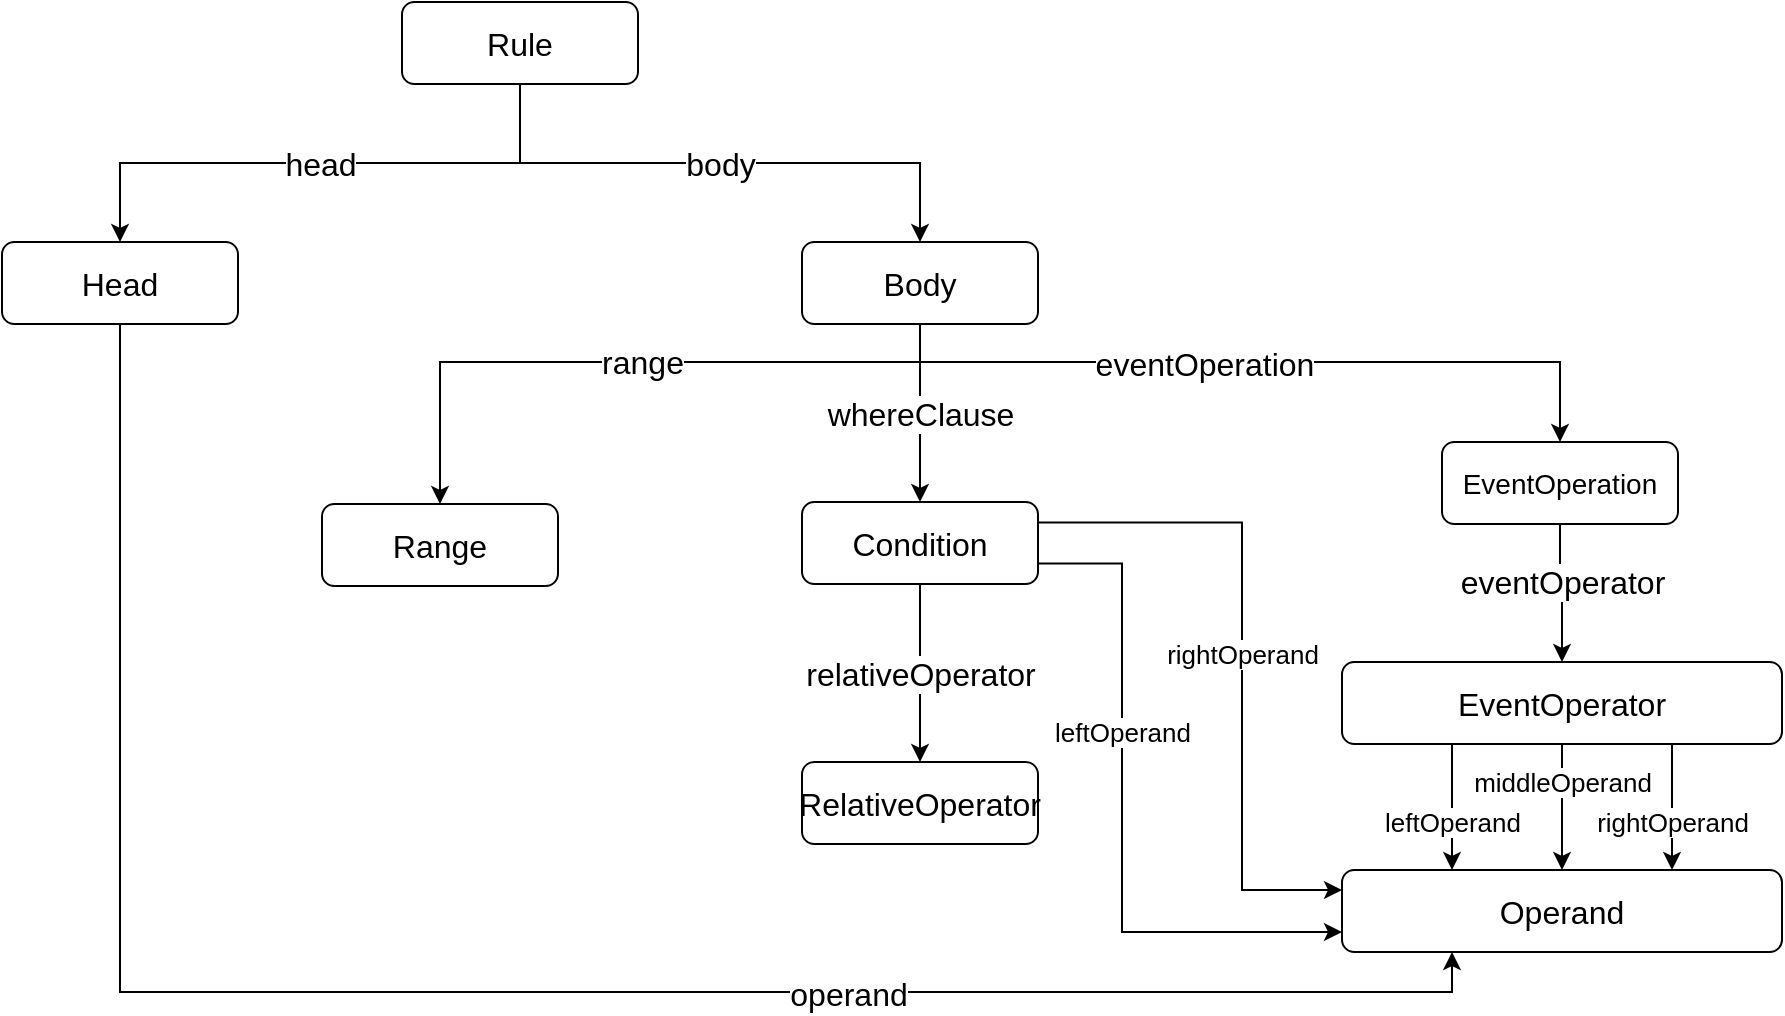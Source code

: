 <mxfile version="14.6.12" type="github">
  <diagram id="hXH0b08AQQ2d4b1TRlAv" name="Page-1">
    <mxGraphModel dx="1313" dy="672" grid="1" gridSize="10" guides="1" tooltips="1" connect="1" arrows="1" fold="1" page="1" pageScale="1" pageWidth="850" pageHeight="1100" math="0" shadow="0">
      <root>
        <mxCell id="0" />
        <mxCell id="1" parent="0" />
        <mxCell id="DkS0qUybiG9C6d9SKH95-21" value="&lt;div&gt;head&lt;/div&gt;" style="edgeStyle=orthogonalEdgeStyle;rounded=0;orthogonalLoop=1;jettySize=auto;html=1;exitX=0.5;exitY=1;exitDx=0;exitDy=0;entryX=0.5;entryY=0;entryDx=0;entryDy=0;fontSize=16;" edge="1" parent="1" source="Xk2s04xOXf3aWBStU-uE-1" target="DkS0qUybiG9C6d9SKH95-1">
          <mxGeometry relative="1" as="geometry" />
        </mxCell>
        <mxCell id="DkS0qUybiG9C6d9SKH95-59" value="body" style="edgeStyle=orthogonalEdgeStyle;rounded=0;orthogonalLoop=1;jettySize=auto;html=1;exitX=0.5;exitY=1;exitDx=0;exitDy=0;entryX=0.5;entryY=0;entryDx=0;entryDy=0;fontSize=16;" edge="1" parent="1" source="Xk2s04xOXf3aWBStU-uE-1" target="DkS0qUybiG9C6d9SKH95-2">
          <mxGeometry relative="1" as="geometry" />
        </mxCell>
        <mxCell id="Xk2s04xOXf3aWBStU-uE-1" value="Rule" style="rounded=1;whiteSpace=wrap;html=1;fontSize=16;" parent="1" vertex="1">
          <mxGeometry x="500" y="60" width="118" height="41" as="geometry" />
        </mxCell>
        <mxCell id="DkS0qUybiG9C6d9SKH95-56" style="edgeStyle=orthogonalEdgeStyle;rounded=0;orthogonalLoop=1;jettySize=auto;html=1;exitX=0.5;exitY=1;exitDx=0;exitDy=0;entryX=0.25;entryY=1;entryDx=0;entryDy=0;fontSize=16;" edge="1" parent="1" source="DkS0qUybiG9C6d9SKH95-1" target="DkS0qUybiG9C6d9SKH95-33">
          <mxGeometry relative="1" as="geometry" />
        </mxCell>
        <mxCell id="DkS0qUybiG9C6d9SKH95-58" value="operand" style="edgeLabel;html=1;align=center;verticalAlign=middle;resizable=0;points=[];fontSize=16;" vertex="1" connectable="0" parent="DkS0qUybiG9C6d9SKH95-56">
          <mxGeometry x="0.369" y="-1" relative="1" as="geometry">
            <mxPoint as="offset" />
          </mxGeometry>
        </mxCell>
        <mxCell id="DkS0qUybiG9C6d9SKH95-1" value="Head" style="rounded=1;whiteSpace=wrap;html=1;fontSize=16;" vertex="1" parent="1">
          <mxGeometry x="300" y="180" width="118" height="41" as="geometry" />
        </mxCell>
        <mxCell id="DkS0qUybiG9C6d9SKH95-25" style="edgeStyle=orthogonalEdgeStyle;rounded=0;orthogonalLoop=1;jettySize=auto;html=1;exitX=0.5;exitY=1;exitDx=0;exitDy=0;fontSize=16;" edge="1" parent="1" source="DkS0qUybiG9C6d9SKH95-2" target="DkS0qUybiG9C6d9SKH95-4">
          <mxGeometry relative="1" as="geometry">
            <Array as="points">
              <mxPoint x="759" y="240" />
              <mxPoint x="1079" y="240" />
            </Array>
          </mxGeometry>
        </mxCell>
        <mxCell id="DkS0qUybiG9C6d9SKH95-26" value="eventOperation" style="edgeLabel;html=1;align=center;verticalAlign=middle;resizable=0;points=[];fontSize=16;" vertex="1" connectable="0" parent="DkS0qUybiG9C6d9SKH95-25">
          <mxGeometry x="-0.579" y="-1" relative="1" as="geometry">
            <mxPoint x="81" as="offset" />
          </mxGeometry>
        </mxCell>
        <mxCell id="DkS0qUybiG9C6d9SKH95-39" value="whereClause" style="edgeStyle=orthogonalEdgeStyle;rounded=0;orthogonalLoop=1;jettySize=auto;html=1;exitX=0.5;exitY=1;exitDx=0;exitDy=0;entryX=0.5;entryY=0;entryDx=0;entryDy=0;fontSize=16;" edge="1" parent="1" source="DkS0qUybiG9C6d9SKH95-2" target="DkS0qUybiG9C6d9SKH95-7">
          <mxGeometry relative="1" as="geometry" />
        </mxCell>
        <mxCell id="DkS0qUybiG9C6d9SKH95-49" style="edgeStyle=orthogonalEdgeStyle;rounded=0;orthogonalLoop=1;jettySize=auto;html=1;exitX=0.5;exitY=1;exitDx=0;exitDy=0;fontSize=16;" edge="1" parent="1" source="DkS0qUybiG9C6d9SKH95-2" target="DkS0qUybiG9C6d9SKH95-8">
          <mxGeometry relative="1" as="geometry">
            <Array as="points">
              <mxPoint x="759" y="240" />
              <mxPoint x="519" y="240" />
            </Array>
          </mxGeometry>
        </mxCell>
        <mxCell id="DkS0qUybiG9C6d9SKH95-50" value="range" style="edgeLabel;html=1;align=center;verticalAlign=middle;resizable=0;points=[];fontSize=16;" vertex="1" connectable="0" parent="DkS0qUybiG9C6d9SKH95-49">
          <mxGeometry x="0.184" y="3" relative="1" as="geometry">
            <mxPoint x="37" y="-3" as="offset" />
          </mxGeometry>
        </mxCell>
        <mxCell id="DkS0qUybiG9C6d9SKH95-2" value="Body" style="rounded=1;whiteSpace=wrap;html=1;fontSize=16;" vertex="1" parent="1">
          <mxGeometry x="700" y="180" width="118" height="41" as="geometry" />
        </mxCell>
        <mxCell id="DkS0qUybiG9C6d9SKH95-28" style="edgeStyle=orthogonalEdgeStyle;rounded=0;orthogonalLoop=1;jettySize=auto;html=1;exitX=0.5;exitY=1;exitDx=0;exitDy=0;entryX=0.5;entryY=0;entryDx=0;entryDy=0;fontSize=16;" edge="1" parent="1" source="DkS0qUybiG9C6d9SKH95-4" target="DkS0qUybiG9C6d9SKH95-27">
          <mxGeometry relative="1" as="geometry" />
        </mxCell>
        <mxCell id="DkS0qUybiG9C6d9SKH95-29" value="eventOperator" style="edgeLabel;html=1;align=center;verticalAlign=middle;resizable=0;points=[];fontSize=16;" vertex="1" connectable="0" parent="DkS0qUybiG9C6d9SKH95-28">
          <mxGeometry x="-0.19" y="-3" relative="1" as="geometry">
            <mxPoint x="4" as="offset" />
          </mxGeometry>
        </mxCell>
        <mxCell id="DkS0qUybiG9C6d9SKH95-4" value="&lt;font style=&quot;font-size: 14px&quot;&gt;EventOperation&lt;/font&gt;" style="rounded=1;whiteSpace=wrap;html=1;" vertex="1" parent="1">
          <mxGeometry x="1020" y="280" width="118" height="41" as="geometry" />
        </mxCell>
        <mxCell id="DkS0qUybiG9C6d9SKH95-43" value="relativeOperator" style="edgeStyle=orthogonalEdgeStyle;rounded=0;orthogonalLoop=1;jettySize=auto;html=1;exitX=0.5;exitY=1;exitDx=0;exitDy=0;entryX=0.5;entryY=0;entryDx=0;entryDy=0;fontSize=16;" edge="1" parent="1" source="DkS0qUybiG9C6d9SKH95-7" target="DkS0qUybiG9C6d9SKH95-32">
          <mxGeometry relative="1" as="geometry" />
        </mxCell>
        <mxCell id="DkS0qUybiG9C6d9SKH95-61" value="leftOperand" style="edgeStyle=orthogonalEdgeStyle;rounded=0;orthogonalLoop=1;jettySize=auto;html=1;exitX=1;exitY=0.75;exitDx=0;exitDy=0;entryX=0;entryY=0.75;entryDx=0;entryDy=0;fontSize=13;" edge="1" parent="1" source="DkS0qUybiG9C6d9SKH95-7" target="DkS0qUybiG9C6d9SKH95-33">
          <mxGeometry x="-0.25" relative="1" as="geometry">
            <Array as="points">
              <mxPoint x="860" y="341" />
              <mxPoint x="860" y="525" />
              <mxPoint x="970" y="525" />
            </Array>
            <mxPoint as="offset" />
          </mxGeometry>
        </mxCell>
        <mxCell id="DkS0qUybiG9C6d9SKH95-62" value="rightOperand" style="edgeStyle=orthogonalEdgeStyle;rounded=0;orthogonalLoop=1;jettySize=auto;html=1;exitX=1;exitY=0.25;exitDx=0;exitDy=0;entryX=0;entryY=0.25;entryDx=0;entryDy=0;fontSize=13;" edge="1" parent="1" source="DkS0qUybiG9C6d9SKH95-7" target="DkS0qUybiG9C6d9SKH95-33">
          <mxGeometry relative="1" as="geometry">
            <Array as="points">
              <mxPoint x="920" y="320" />
              <mxPoint x="920" y="504" />
              <mxPoint x="970" y="504" />
            </Array>
          </mxGeometry>
        </mxCell>
        <mxCell id="DkS0qUybiG9C6d9SKH95-7" value="Condition" style="rounded=1;whiteSpace=wrap;html=1;fontSize=16;" vertex="1" parent="1">
          <mxGeometry x="700" y="310" width="118" height="41" as="geometry" />
        </mxCell>
        <mxCell id="DkS0qUybiG9C6d9SKH95-8" value="Range" style="rounded=1;whiteSpace=wrap;html=1;fontSize=16;" vertex="1" parent="1">
          <mxGeometry x="460" y="311" width="118" height="41" as="geometry" />
        </mxCell>
        <mxCell id="DkS0qUybiG9C6d9SKH95-36" value="middleOperand" style="edgeStyle=orthogonalEdgeStyle;rounded=0;orthogonalLoop=1;jettySize=auto;html=1;exitX=0.5;exitY=1;exitDx=0;exitDy=0;entryX=0.5;entryY=0;entryDx=0;entryDy=0;fontSize=13;" edge="1" parent="1" source="DkS0qUybiG9C6d9SKH95-27" target="DkS0qUybiG9C6d9SKH95-33">
          <mxGeometry x="-0.397" relative="1" as="geometry">
            <mxPoint as="offset" />
          </mxGeometry>
        </mxCell>
        <mxCell id="DkS0qUybiG9C6d9SKH95-37" value="rightOperand" style="edgeStyle=orthogonalEdgeStyle;rounded=0;orthogonalLoop=1;jettySize=auto;html=1;exitX=0.75;exitY=1;exitDx=0;exitDy=0;entryX=0.75;entryY=0;entryDx=0;entryDy=0;fontSize=13;" edge="1" parent="1" source="DkS0qUybiG9C6d9SKH95-27" target="DkS0qUybiG9C6d9SKH95-33">
          <mxGeometry x="0.238" relative="1" as="geometry">
            <mxPoint as="offset" />
          </mxGeometry>
        </mxCell>
        <mxCell id="DkS0qUybiG9C6d9SKH95-38" value="leftOperand" style="edgeStyle=orthogonalEdgeStyle;rounded=0;orthogonalLoop=1;jettySize=auto;html=1;exitX=0.25;exitY=1;exitDx=0;exitDy=0;entryX=0.25;entryY=0;entryDx=0;entryDy=0;fontSize=13;" edge="1" parent="1" source="DkS0qUybiG9C6d9SKH95-27" target="DkS0qUybiG9C6d9SKH95-33">
          <mxGeometry x="0.238" relative="1" as="geometry">
            <Array as="points">
              <mxPoint x="1025" y="460" />
              <mxPoint x="1025" y="460" />
            </Array>
            <mxPoint as="offset" />
          </mxGeometry>
        </mxCell>
        <mxCell id="DkS0qUybiG9C6d9SKH95-27" value="EventOperator" style="rounded=1;whiteSpace=wrap;html=1;fontSize=16;" vertex="1" parent="1">
          <mxGeometry x="970" y="390" width="220" height="41" as="geometry" />
        </mxCell>
        <mxCell id="DkS0qUybiG9C6d9SKH95-32" value="RelativeOperator" style="rounded=1;whiteSpace=wrap;html=1;fontSize=16;" vertex="1" parent="1">
          <mxGeometry x="700" y="440" width="118" height="41" as="geometry" />
        </mxCell>
        <mxCell id="DkS0qUybiG9C6d9SKH95-33" value="Operand" style="rounded=1;whiteSpace=wrap;html=1;fontSize=16;" vertex="1" parent="1">
          <mxGeometry x="970" y="494" width="220" height="41" as="geometry" />
        </mxCell>
      </root>
    </mxGraphModel>
  </diagram>
</mxfile>
